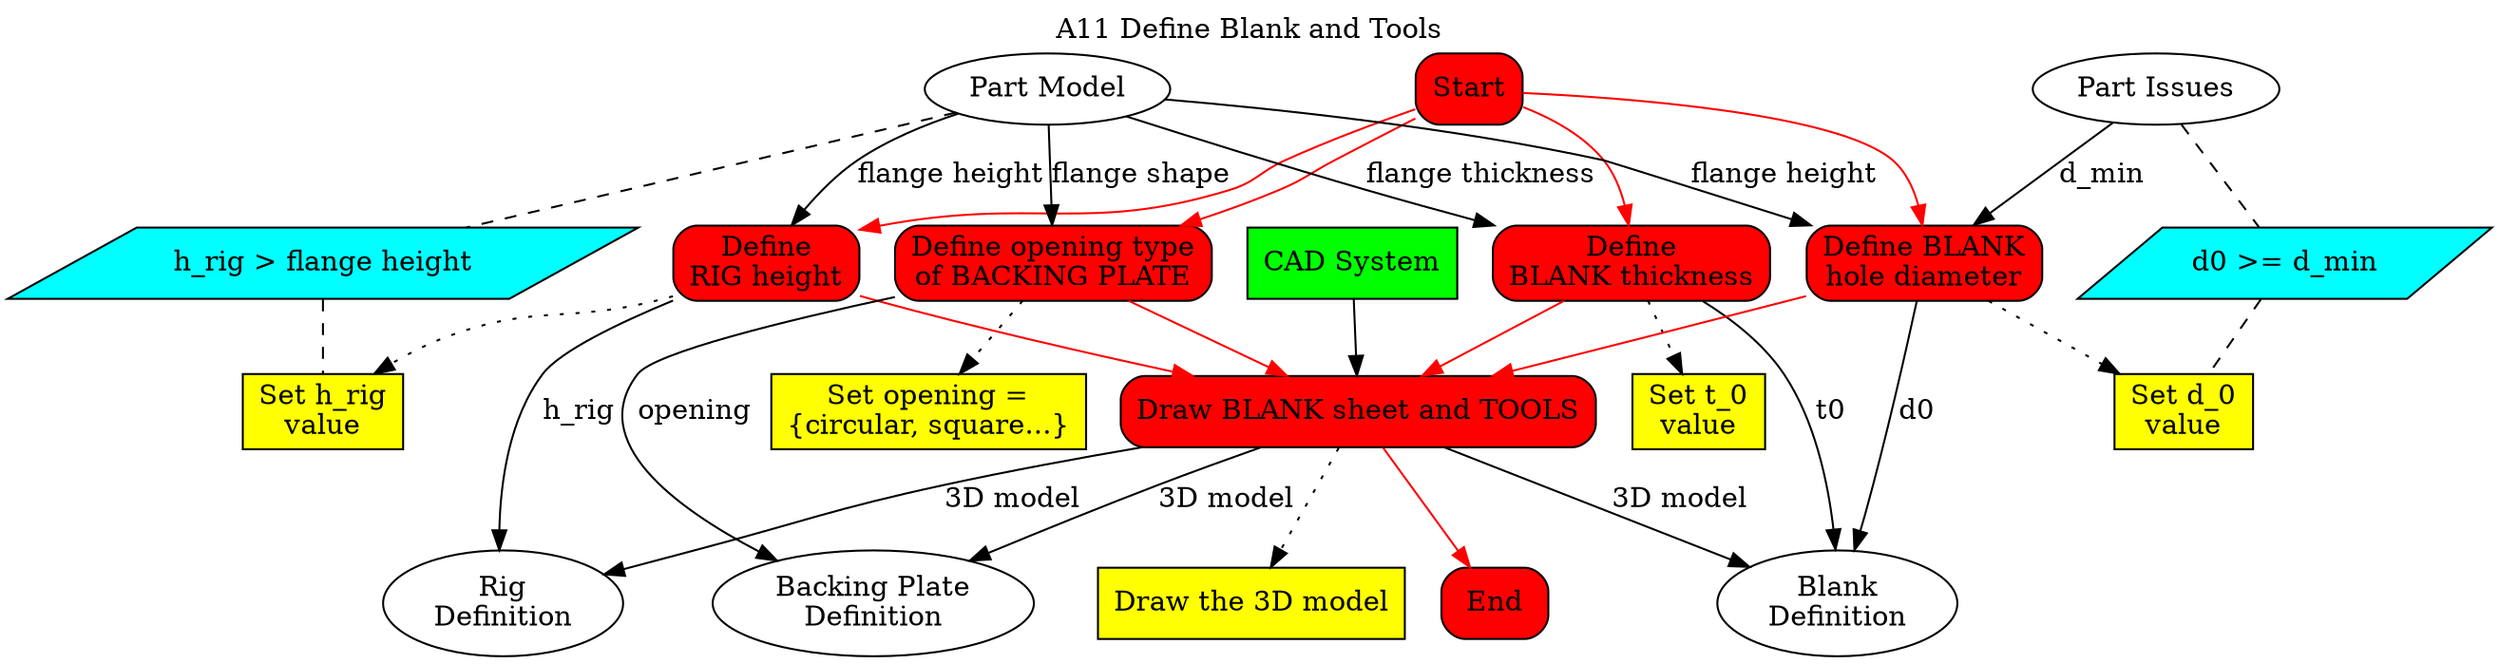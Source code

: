 digraph behaviourmodel {


# activity title
labelloc="t"
label="A11 Define Blank and Tools"

# task definition
node [shape=box, style="filled, rounded", fillcolor=red, color=black]
Start
t1 [label="Define\nBLANK thickness"]
t2 [label="Define BLANK\nhole diameter"]
t3 [label="Define\nRIG height"]
t4 [label="Define opening type\nof BACKING PLATE"]
t5 [label="Draw BLANK sheet and TOOLS"]
End

# mechanisms
node [shape=box, style=filled, fillcolor=green, color=black]
cad [label="CAD System"]

# rules
node [shape=box, style=filled, fillcolor=yellow, color=black]
r1 [label="Set t_0\nvalue"]
r2 [label="Set d_0\nvalue"]
r3 [label="Set h_rig\nvalue"]
r4 [label="Set opening =\n{circular, square...}"]
r5 [label="Draw the 3D model"]

# task sequence
edge [dir=forward, color=red, style=solid]
Start -> {t1 t2 t3 t4} -> t5 -> End

# attaching mechanisms
edge [dir=forward, color=black]
cad -> t5

# attaching rules
edge [dir=forward, color=black, style=dotted]
t1 -> r1
t2 -> r2
t3 -> r3
t4 -> r4
t5 -> r5


# input and output definition
node [shape=ellipse, style=filled, fillcolor=white, color=black]
part [label="Part Model"]
issues [label="Part Issues"]
blank [label="Blank\nDefinition"]
rig [label="Rig\nDefinition"]
plate [label="Backing Plate\nDefinition"]

# attaching inputs and outputs
edge [dir=forward, color=black, style=solid]
part -> t1 [label="flange thickness"]
part -> t2 [label="flange height"]
part -> t3 [label="flange height"]
part -> t4 [label="flange shape"]
issues -> t2 [label="d_min"]
t1 -> blank [label="t0"]
t2 -> blank [label="d0"]
t3 -> rig [label="h_rig"]
t4 -> plate [label="opening"]
#{blank rig plate} -> t5
t5 -> {blank rig plate} [label="3D model"]


# constraint definition
node [shape=parallelogram, style=filled, fillcolor=cyan, color=black]
hole [label="d0 >= d_min"]
height [label="h_rig > flange height"]

# attaching constraints
edge [dir=none, color=black, style=dashed]
hole -> r2
height -> r3
issues -> hole
part -> height

}

